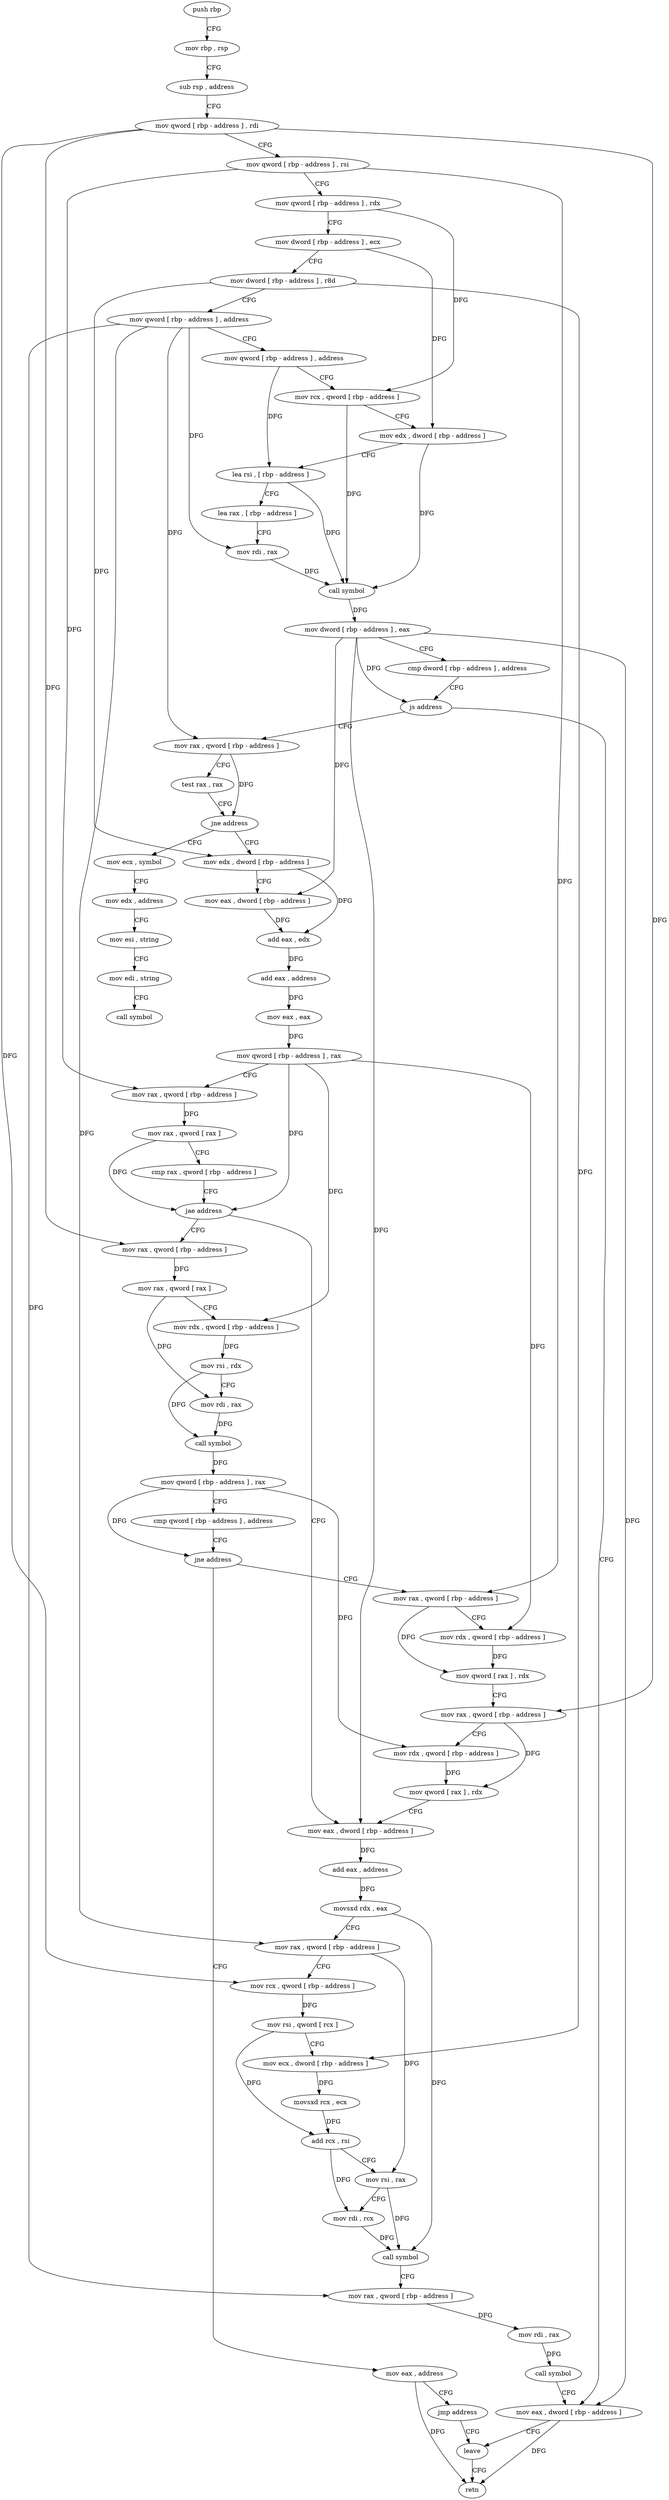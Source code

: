 digraph "func" {
"4205022" [label = "push rbp" ]
"4205023" [label = "mov rbp , rsp" ]
"4205026" [label = "sub rsp , address" ]
"4205030" [label = "mov qword [ rbp - address ] , rdi" ]
"4205034" [label = "mov qword [ rbp - address ] , rsi" ]
"4205038" [label = "mov qword [ rbp - address ] , rdx" ]
"4205042" [label = "mov dword [ rbp - address ] , ecx" ]
"4205045" [label = "mov dword [ rbp - address ] , r8d" ]
"4205049" [label = "mov qword [ rbp - address ] , address" ]
"4205057" [label = "mov qword [ rbp - address ] , address" ]
"4205065" [label = "mov rcx , qword [ rbp - address ]" ]
"4205069" [label = "mov edx , dword [ rbp - address ]" ]
"4205072" [label = "lea rsi , [ rbp - address ]" ]
"4205076" [label = "lea rax , [ rbp - address ]" ]
"4205080" [label = "mov rdi , rax" ]
"4205083" [label = "call symbol" ]
"4205088" [label = "mov dword [ rbp - address ] , eax" ]
"4205091" [label = "cmp dword [ rbp - address ] , address" ]
"4205095" [label = "js address" ]
"4205279" [label = "mov eax , dword [ rbp - address ]" ]
"4205101" [label = "mov rax , qword [ rbp - address ]" ]
"4205282" [label = "leave" ]
"4205105" [label = "test rax , rax" ]
"4205108" [label = "jne address" ]
"4205135" [label = "mov edx , dword [ rbp - address ]" ]
"4205110" [label = "mov ecx , symbol" ]
"4205138" [label = "mov eax , dword [ rbp - address ]" ]
"4205141" [label = "add eax , edx" ]
"4205143" [label = "add eax , address" ]
"4205146" [label = "mov eax , eax" ]
"4205148" [label = "mov qword [ rbp - address ] , rax" ]
"4205152" [label = "mov rax , qword [ rbp - address ]" ]
"4205156" [label = "mov rax , qword [ rax ]" ]
"4205159" [label = "cmp rax , qword [ rbp - address ]" ]
"4205163" [label = "jae address" ]
"4205227" [label = "mov eax , dword [ rbp - address ]" ]
"4205165" [label = "mov rax , qword [ rbp - address ]" ]
"4205115" [label = "mov edx , address" ]
"4205120" [label = "mov esi , string" ]
"4205125" [label = "mov edi , string" ]
"4205130" [label = "call symbol" ]
"4205230" [label = "add eax , address" ]
"4205233" [label = "movsxd rdx , eax" ]
"4205236" [label = "mov rax , qword [ rbp - address ]" ]
"4205240" [label = "mov rcx , qword [ rbp - address ]" ]
"4205244" [label = "mov rsi , qword [ rcx ]" ]
"4205247" [label = "mov ecx , dword [ rbp - address ]" ]
"4205250" [label = "movsxd rcx , ecx" ]
"4205253" [label = "add rcx , rsi" ]
"4205256" [label = "mov rsi , rax" ]
"4205259" [label = "mov rdi , rcx" ]
"4205262" [label = "call symbol" ]
"4205267" [label = "mov rax , qword [ rbp - address ]" ]
"4205271" [label = "mov rdi , rax" ]
"4205274" [label = "call symbol" ]
"4205169" [label = "mov rax , qword [ rax ]" ]
"4205172" [label = "mov rdx , qword [ rbp - address ]" ]
"4205176" [label = "mov rsi , rdx" ]
"4205179" [label = "mov rdi , rax" ]
"4205182" [label = "call symbol" ]
"4205187" [label = "mov qword [ rbp - address ] , rax" ]
"4205191" [label = "cmp qword [ rbp - address ] , address" ]
"4205196" [label = "jne address" ]
"4205205" [label = "mov rax , qword [ rbp - address ]" ]
"4205198" [label = "mov eax , address" ]
"4205209" [label = "mov rdx , qword [ rbp - address ]" ]
"4205213" [label = "mov qword [ rax ] , rdx" ]
"4205216" [label = "mov rax , qword [ rbp - address ]" ]
"4205220" [label = "mov rdx , qword [ rbp - address ]" ]
"4205224" [label = "mov qword [ rax ] , rdx" ]
"4205203" [label = "jmp address" ]
"4205283" [label = "retn" ]
"4205022" -> "4205023" [ label = "CFG" ]
"4205023" -> "4205026" [ label = "CFG" ]
"4205026" -> "4205030" [ label = "CFG" ]
"4205030" -> "4205034" [ label = "CFG" ]
"4205030" -> "4205240" [ label = "DFG" ]
"4205030" -> "4205165" [ label = "DFG" ]
"4205030" -> "4205216" [ label = "DFG" ]
"4205034" -> "4205038" [ label = "CFG" ]
"4205034" -> "4205152" [ label = "DFG" ]
"4205034" -> "4205205" [ label = "DFG" ]
"4205038" -> "4205042" [ label = "CFG" ]
"4205038" -> "4205065" [ label = "DFG" ]
"4205042" -> "4205045" [ label = "CFG" ]
"4205042" -> "4205069" [ label = "DFG" ]
"4205045" -> "4205049" [ label = "CFG" ]
"4205045" -> "4205135" [ label = "DFG" ]
"4205045" -> "4205247" [ label = "DFG" ]
"4205049" -> "4205057" [ label = "CFG" ]
"4205049" -> "4205101" [ label = "DFG" ]
"4205049" -> "4205236" [ label = "DFG" ]
"4205049" -> "4205267" [ label = "DFG" ]
"4205049" -> "4205080" [ label = "DFG" ]
"4205057" -> "4205065" [ label = "CFG" ]
"4205057" -> "4205072" [ label = "DFG" ]
"4205065" -> "4205069" [ label = "CFG" ]
"4205065" -> "4205083" [ label = "DFG" ]
"4205069" -> "4205072" [ label = "CFG" ]
"4205069" -> "4205083" [ label = "DFG" ]
"4205072" -> "4205076" [ label = "CFG" ]
"4205072" -> "4205083" [ label = "DFG" ]
"4205076" -> "4205080" [ label = "CFG" ]
"4205080" -> "4205083" [ label = "DFG" ]
"4205083" -> "4205088" [ label = "DFG" ]
"4205088" -> "4205091" [ label = "CFG" ]
"4205088" -> "4205095" [ label = "DFG" ]
"4205088" -> "4205279" [ label = "DFG" ]
"4205088" -> "4205138" [ label = "DFG" ]
"4205088" -> "4205227" [ label = "DFG" ]
"4205091" -> "4205095" [ label = "CFG" ]
"4205095" -> "4205279" [ label = "CFG" ]
"4205095" -> "4205101" [ label = "CFG" ]
"4205279" -> "4205282" [ label = "CFG" ]
"4205279" -> "4205283" [ label = "DFG" ]
"4205101" -> "4205105" [ label = "CFG" ]
"4205101" -> "4205108" [ label = "DFG" ]
"4205282" -> "4205283" [ label = "CFG" ]
"4205105" -> "4205108" [ label = "CFG" ]
"4205108" -> "4205135" [ label = "CFG" ]
"4205108" -> "4205110" [ label = "CFG" ]
"4205135" -> "4205138" [ label = "CFG" ]
"4205135" -> "4205141" [ label = "DFG" ]
"4205110" -> "4205115" [ label = "CFG" ]
"4205138" -> "4205141" [ label = "DFG" ]
"4205141" -> "4205143" [ label = "DFG" ]
"4205143" -> "4205146" [ label = "DFG" ]
"4205146" -> "4205148" [ label = "DFG" ]
"4205148" -> "4205152" [ label = "CFG" ]
"4205148" -> "4205163" [ label = "DFG" ]
"4205148" -> "4205172" [ label = "DFG" ]
"4205148" -> "4205209" [ label = "DFG" ]
"4205152" -> "4205156" [ label = "DFG" ]
"4205156" -> "4205159" [ label = "CFG" ]
"4205156" -> "4205163" [ label = "DFG" ]
"4205159" -> "4205163" [ label = "CFG" ]
"4205163" -> "4205227" [ label = "CFG" ]
"4205163" -> "4205165" [ label = "CFG" ]
"4205227" -> "4205230" [ label = "DFG" ]
"4205165" -> "4205169" [ label = "DFG" ]
"4205115" -> "4205120" [ label = "CFG" ]
"4205120" -> "4205125" [ label = "CFG" ]
"4205125" -> "4205130" [ label = "CFG" ]
"4205230" -> "4205233" [ label = "DFG" ]
"4205233" -> "4205236" [ label = "CFG" ]
"4205233" -> "4205262" [ label = "DFG" ]
"4205236" -> "4205240" [ label = "CFG" ]
"4205236" -> "4205256" [ label = "DFG" ]
"4205240" -> "4205244" [ label = "DFG" ]
"4205244" -> "4205247" [ label = "CFG" ]
"4205244" -> "4205253" [ label = "DFG" ]
"4205247" -> "4205250" [ label = "DFG" ]
"4205250" -> "4205253" [ label = "DFG" ]
"4205253" -> "4205256" [ label = "CFG" ]
"4205253" -> "4205259" [ label = "DFG" ]
"4205256" -> "4205259" [ label = "CFG" ]
"4205256" -> "4205262" [ label = "DFG" ]
"4205259" -> "4205262" [ label = "DFG" ]
"4205262" -> "4205267" [ label = "CFG" ]
"4205267" -> "4205271" [ label = "DFG" ]
"4205271" -> "4205274" [ label = "DFG" ]
"4205274" -> "4205279" [ label = "CFG" ]
"4205169" -> "4205172" [ label = "CFG" ]
"4205169" -> "4205179" [ label = "DFG" ]
"4205172" -> "4205176" [ label = "DFG" ]
"4205176" -> "4205179" [ label = "CFG" ]
"4205176" -> "4205182" [ label = "DFG" ]
"4205179" -> "4205182" [ label = "DFG" ]
"4205182" -> "4205187" [ label = "DFG" ]
"4205187" -> "4205191" [ label = "CFG" ]
"4205187" -> "4205196" [ label = "DFG" ]
"4205187" -> "4205220" [ label = "DFG" ]
"4205191" -> "4205196" [ label = "CFG" ]
"4205196" -> "4205205" [ label = "CFG" ]
"4205196" -> "4205198" [ label = "CFG" ]
"4205205" -> "4205209" [ label = "CFG" ]
"4205205" -> "4205213" [ label = "DFG" ]
"4205198" -> "4205203" [ label = "CFG" ]
"4205198" -> "4205283" [ label = "DFG" ]
"4205209" -> "4205213" [ label = "DFG" ]
"4205213" -> "4205216" [ label = "CFG" ]
"4205216" -> "4205220" [ label = "CFG" ]
"4205216" -> "4205224" [ label = "DFG" ]
"4205220" -> "4205224" [ label = "DFG" ]
"4205224" -> "4205227" [ label = "CFG" ]
"4205203" -> "4205282" [ label = "CFG" ]
}
